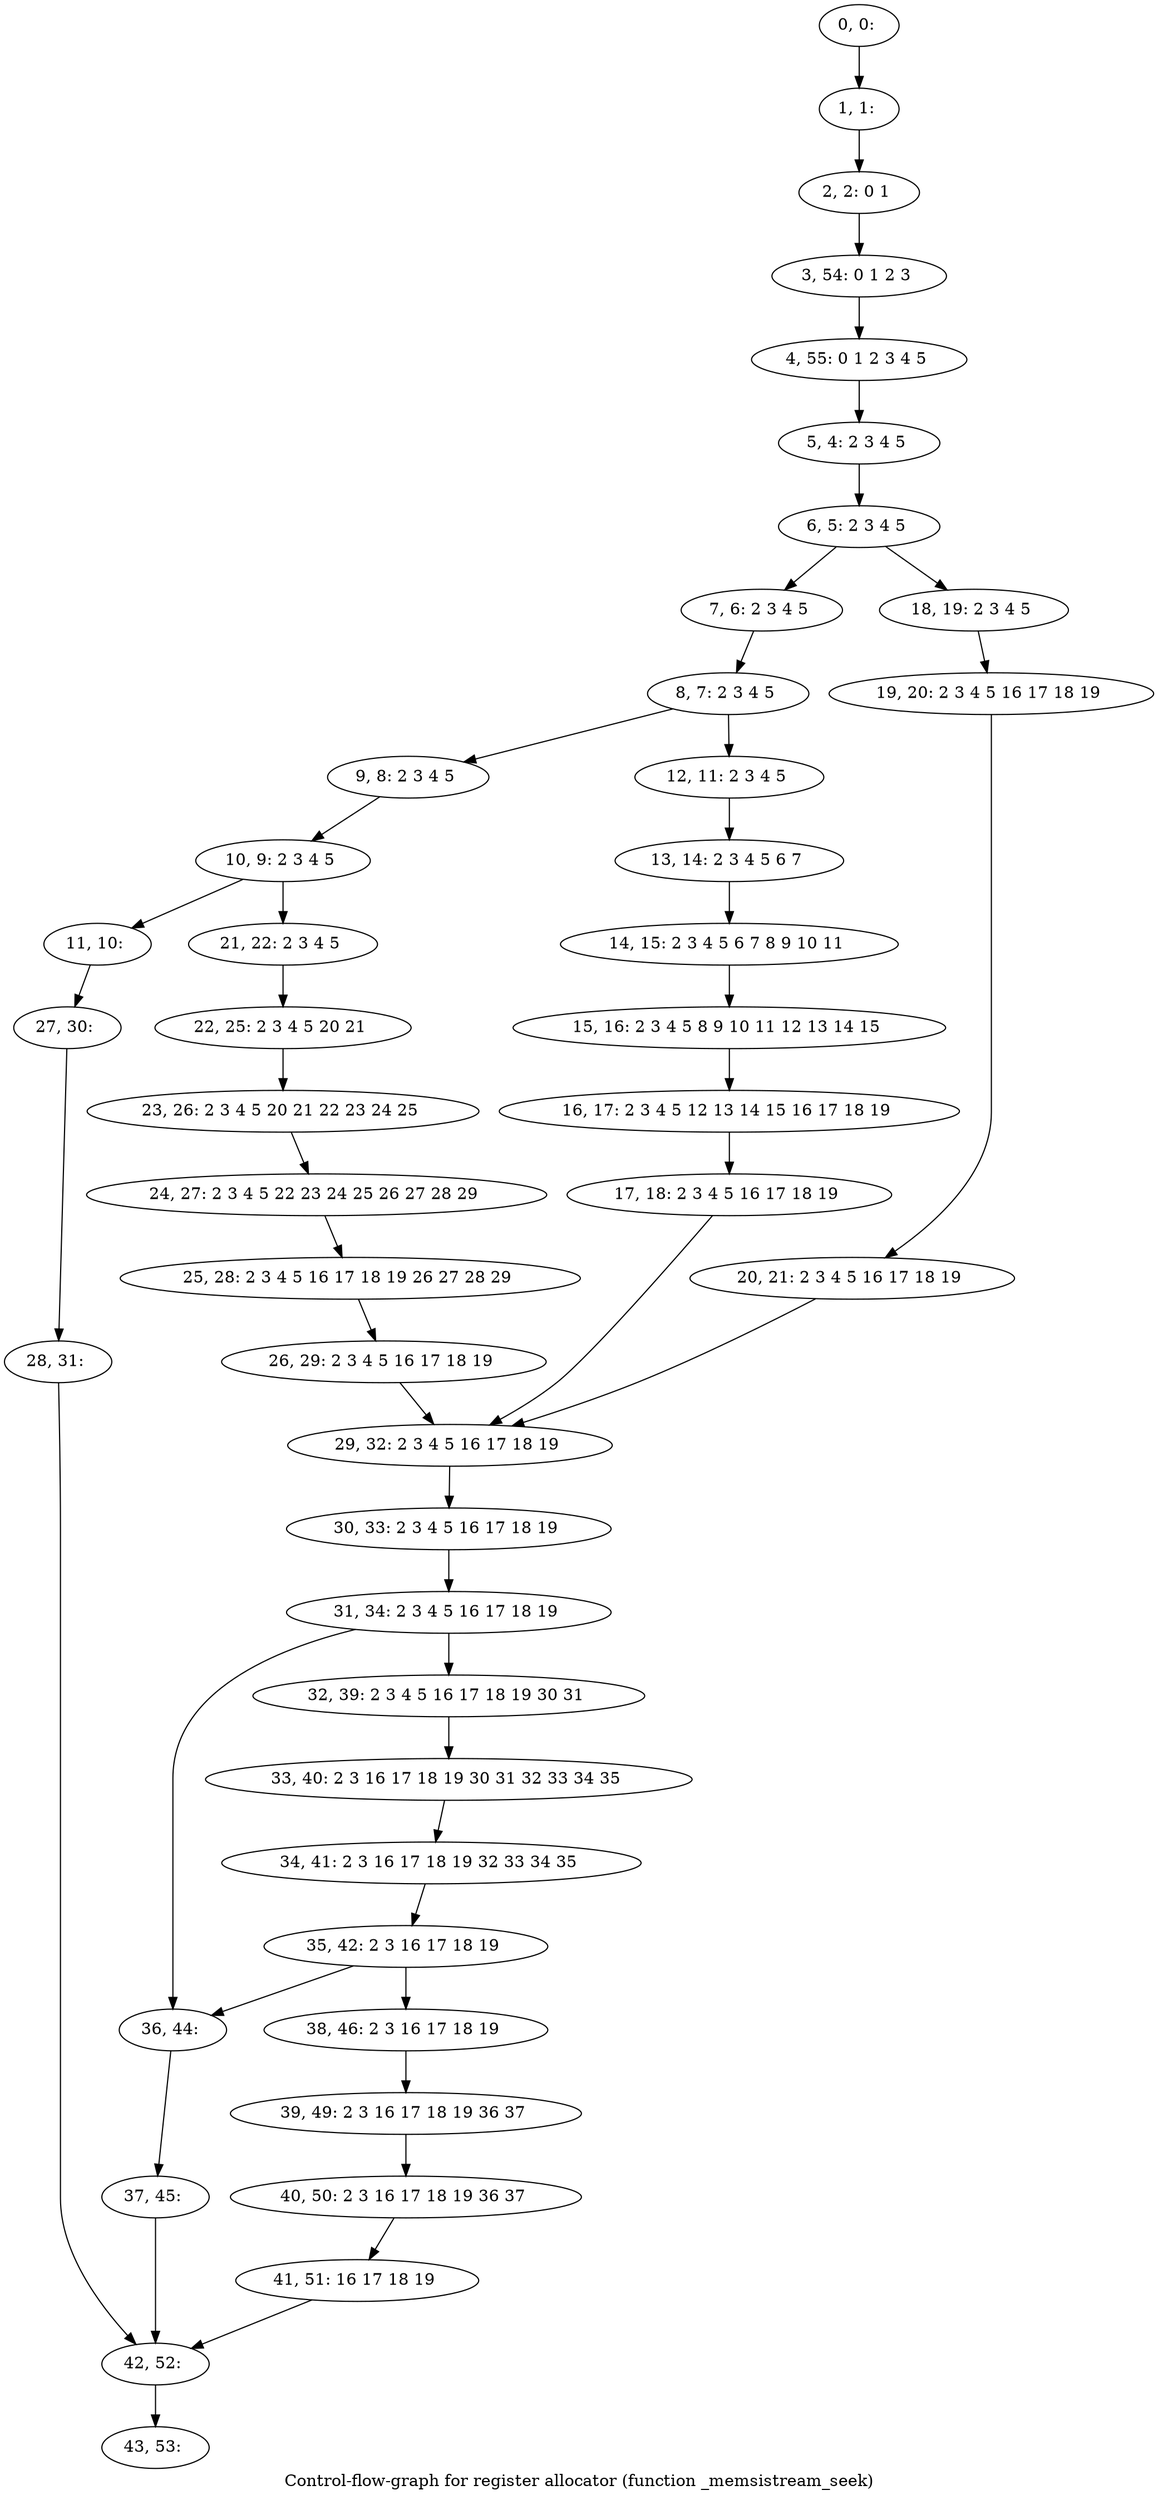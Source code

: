 digraph G {
graph [label="Control-flow-graph for register allocator (function _memsistream_seek)"]
0[label="0, 0: "];
1[label="1, 1: "];
2[label="2, 2: 0 1 "];
3[label="3, 54: 0 1 2 3 "];
4[label="4, 55: 0 1 2 3 4 5 "];
5[label="5, 4: 2 3 4 5 "];
6[label="6, 5: 2 3 4 5 "];
7[label="7, 6: 2 3 4 5 "];
8[label="8, 7: 2 3 4 5 "];
9[label="9, 8: 2 3 4 5 "];
10[label="10, 9: 2 3 4 5 "];
11[label="11, 10: "];
12[label="12, 11: 2 3 4 5 "];
13[label="13, 14: 2 3 4 5 6 7 "];
14[label="14, 15: 2 3 4 5 6 7 8 9 10 11 "];
15[label="15, 16: 2 3 4 5 8 9 10 11 12 13 14 15 "];
16[label="16, 17: 2 3 4 5 12 13 14 15 16 17 18 19 "];
17[label="17, 18: 2 3 4 5 16 17 18 19 "];
18[label="18, 19: 2 3 4 5 "];
19[label="19, 20: 2 3 4 5 16 17 18 19 "];
20[label="20, 21: 2 3 4 5 16 17 18 19 "];
21[label="21, 22: 2 3 4 5 "];
22[label="22, 25: 2 3 4 5 20 21 "];
23[label="23, 26: 2 3 4 5 20 21 22 23 24 25 "];
24[label="24, 27: 2 3 4 5 22 23 24 25 26 27 28 29 "];
25[label="25, 28: 2 3 4 5 16 17 18 19 26 27 28 29 "];
26[label="26, 29: 2 3 4 5 16 17 18 19 "];
27[label="27, 30: "];
28[label="28, 31: "];
29[label="29, 32: 2 3 4 5 16 17 18 19 "];
30[label="30, 33: 2 3 4 5 16 17 18 19 "];
31[label="31, 34: 2 3 4 5 16 17 18 19 "];
32[label="32, 39: 2 3 4 5 16 17 18 19 30 31 "];
33[label="33, 40: 2 3 16 17 18 19 30 31 32 33 34 35 "];
34[label="34, 41: 2 3 16 17 18 19 32 33 34 35 "];
35[label="35, 42: 2 3 16 17 18 19 "];
36[label="36, 44: "];
37[label="37, 45: "];
38[label="38, 46: 2 3 16 17 18 19 "];
39[label="39, 49: 2 3 16 17 18 19 36 37 "];
40[label="40, 50: 2 3 16 17 18 19 36 37 "];
41[label="41, 51: 16 17 18 19 "];
42[label="42, 52: "];
43[label="43, 53: "];
0->1 ;
1->2 ;
2->3 ;
3->4 ;
4->5 ;
5->6 ;
6->7 ;
6->18 ;
7->8 ;
8->9 ;
8->12 ;
9->10 ;
10->11 ;
10->21 ;
11->27 ;
12->13 ;
13->14 ;
14->15 ;
15->16 ;
16->17 ;
17->29 ;
18->19 ;
19->20 ;
20->29 ;
21->22 ;
22->23 ;
23->24 ;
24->25 ;
25->26 ;
26->29 ;
27->28 ;
28->42 ;
29->30 ;
30->31 ;
31->32 ;
31->36 ;
32->33 ;
33->34 ;
34->35 ;
35->36 ;
35->38 ;
36->37 ;
37->42 ;
38->39 ;
39->40 ;
40->41 ;
41->42 ;
42->43 ;
}
